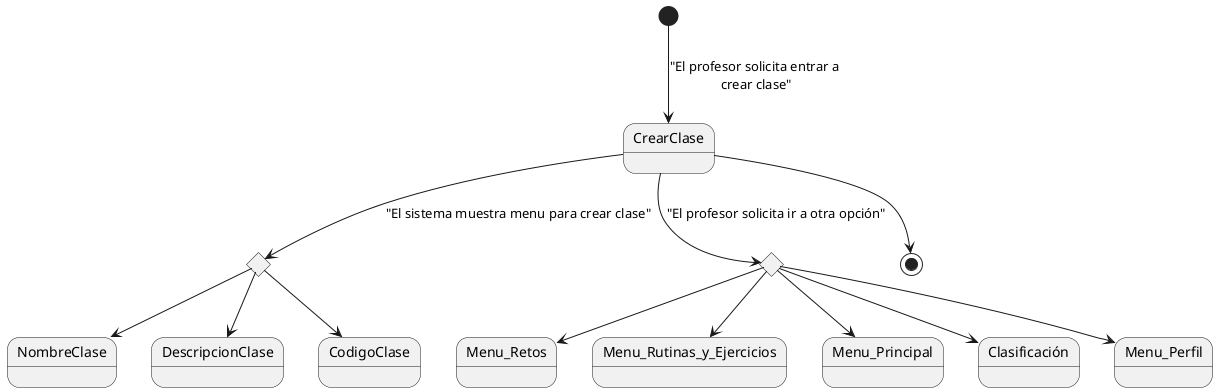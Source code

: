 @startuml
state CrearClase
state rombo1 <<choice>>
state rombo2 <<choice>>
state NombreClase
state DescripcionClase
state CodigoClase
state Menu_Retos
state Menu_Rutinas_y_Ejercicios
state Menu_Principal
state Clasificación

[*] --> CrearClase : "El profesor solicita entrar a\n crear clase"


CrearClase --> rombo1 : "El sistema muestra menu para crear clase"
rombo1 --> NombreClase
rombo1 --> CodigoClase
rombo1 --> DescripcionClase 


CrearClase --> rombo2 : "El profesor solicita ir a otra opción"
rombo2 --> Menu_Perfil
rombo2 --> Menu_Retos
rombo2 --> Menu_Rutinas_y_Ejercicios
rombo2 --> Menu_Principal
rombo2 --> Clasificación
CrearClase-->[*]
@enduml